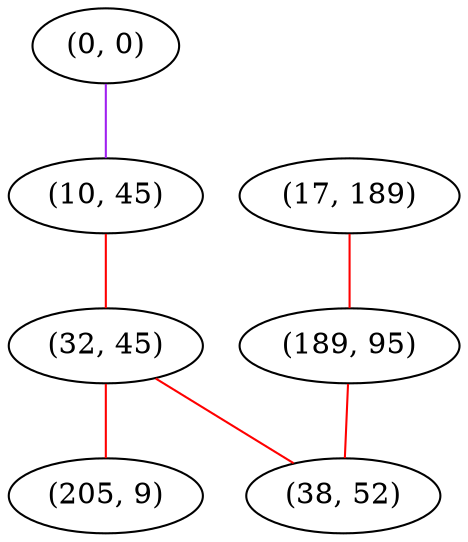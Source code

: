 graph "" {
"(0, 0)";
"(17, 189)";
"(10, 45)";
"(189, 95)";
"(32, 45)";
"(38, 52)";
"(205, 9)";
"(0, 0)" -- "(10, 45)"  [color=purple, key=0, weight=4];
"(17, 189)" -- "(189, 95)"  [color=red, key=0, weight=1];
"(10, 45)" -- "(32, 45)"  [color=red, key=0, weight=1];
"(189, 95)" -- "(38, 52)"  [color=red, key=0, weight=1];
"(32, 45)" -- "(38, 52)"  [color=red, key=0, weight=1];
"(32, 45)" -- "(205, 9)"  [color=red, key=0, weight=1];
}
